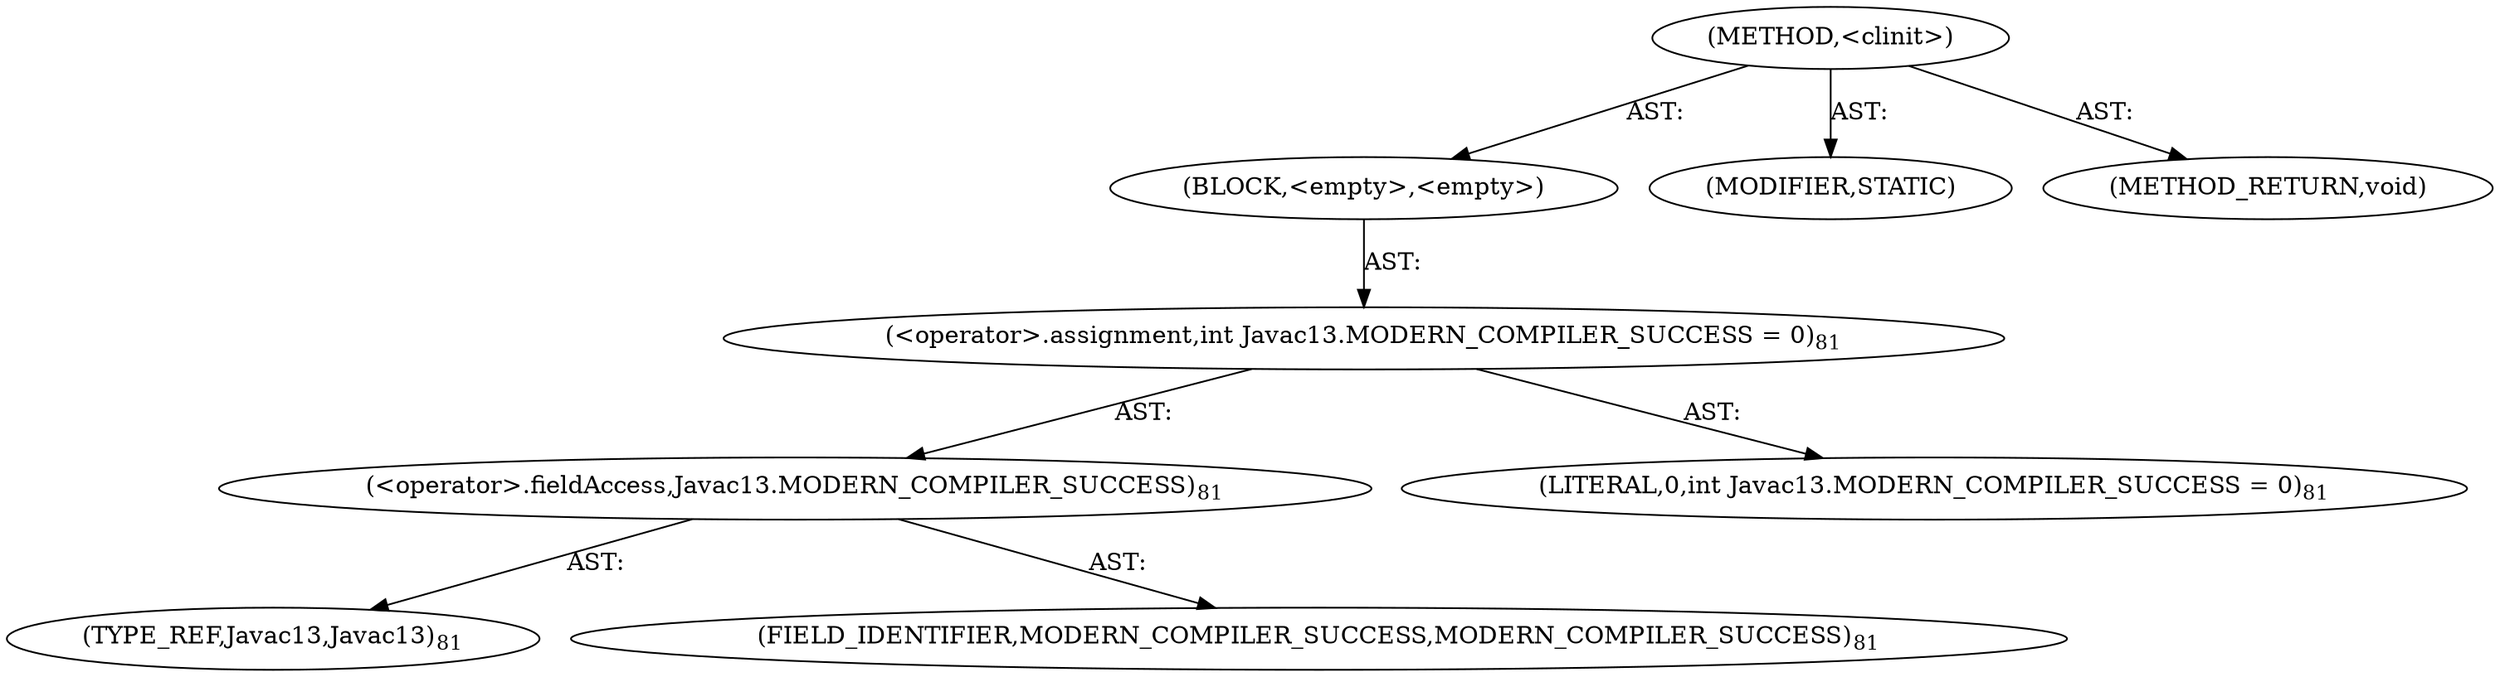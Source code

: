 digraph "&lt;clinit&gt;" {  
"111669149698" [label = <(METHOD,&lt;clinit&gt;)> ]
"25769803783" [label = <(BLOCK,&lt;empty&gt;,&lt;empty&gt;)> ]
"30064771102" [label = <(&lt;operator&gt;.assignment,int Javac13.MODERN_COMPILER_SUCCESS = 0)<SUB>81</SUB>> ]
"30064771103" [label = <(&lt;operator&gt;.fieldAccess,Javac13.MODERN_COMPILER_SUCCESS)<SUB>81</SUB>> ]
"180388626436" [label = <(TYPE_REF,Javac13,Javac13)<SUB>81</SUB>> ]
"55834574850" [label = <(FIELD_IDENTIFIER,MODERN_COMPILER_SUCCESS,MODERN_COMPILER_SUCCESS)<SUB>81</SUB>> ]
"90194313220" [label = <(LITERAL,0,int Javac13.MODERN_COMPILER_SUCCESS = 0)<SUB>81</SUB>> ]
"133143986182" [label = <(MODIFIER,STATIC)> ]
"128849018882" [label = <(METHOD_RETURN,void)> ]
  "111669149698" -> "25769803783"  [ label = "AST: "] 
  "111669149698" -> "133143986182"  [ label = "AST: "] 
  "111669149698" -> "128849018882"  [ label = "AST: "] 
  "25769803783" -> "30064771102"  [ label = "AST: "] 
  "30064771102" -> "30064771103"  [ label = "AST: "] 
  "30064771102" -> "90194313220"  [ label = "AST: "] 
  "30064771103" -> "180388626436"  [ label = "AST: "] 
  "30064771103" -> "55834574850"  [ label = "AST: "] 
}
